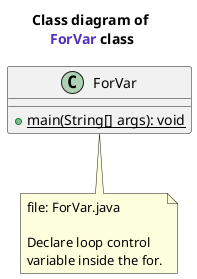 @startuml
title Class diagram of \n<font name=monospace><color #5132be>ForVar</color></font> class

class ForVar {
    {method} + {static} main(String[] args): void
}
note bottom of ForVar
    file: ForVar.java
    
    Declare loop control 
    variable inside the for.
end note
@enduml